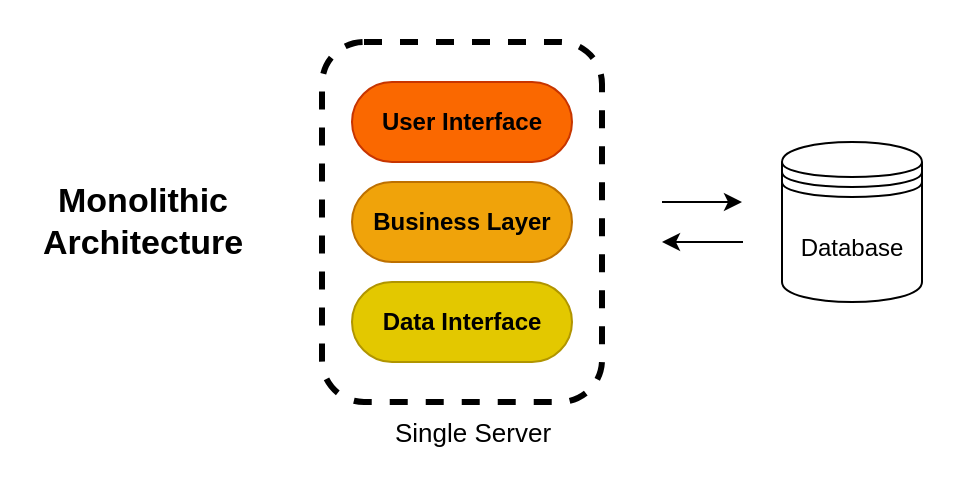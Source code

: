 <mxfile version="24.7.17" pages="8">
  <diagram id="pX8Tv-x01PeFVeu3sFxx" name="mono">
    <mxGraphModel dx="1098" dy="988" grid="1" gridSize="10" guides="1" tooltips="1" connect="1" arrows="1" fold="1" page="1" pageScale="1" pageWidth="850" pageHeight="1100" math="0" shadow="0">
      <root>
        <mxCell id="0" />
        <mxCell id="1" parent="0" />
        <mxCell id="b7-HnMju_qQHTWivN_Ck-1" value="Database" style="shape=datastore;whiteSpace=wrap;html=1;" vertex="1" parent="1">
          <mxGeometry x="520" y="290" width="70" height="80" as="geometry" />
        </mxCell>
        <mxCell id="b7-HnMju_qQHTWivN_Ck-2" value="User Interface" style="html=1;dashed=0;whiteSpace=wrap;shape=mxgraph.dfd.start;fillColor=#fa6800;fontColor=#000000;strokeColor=#C73500;fontStyle=1" vertex="1" parent="1">
          <mxGeometry x="305" y="260" width="110" height="40" as="geometry" />
        </mxCell>
        <mxCell id="b7-HnMju_qQHTWivN_Ck-3" value="Business Layer" style="html=1;dashed=0;whiteSpace=wrap;shape=mxgraph.dfd.start;fontStyle=1;fillColor=#f0a30a;fontColor=#000000;strokeColor=#BD7000;" vertex="1" parent="1">
          <mxGeometry x="305" y="310" width="110" height="40" as="geometry" />
        </mxCell>
        <mxCell id="b7-HnMju_qQHTWivN_Ck-4" value="Data Interface" style="html=1;dashed=0;whiteSpace=wrap;shape=mxgraph.dfd.start;fontStyle=1;fillColor=#e3c800;fontColor=#000000;strokeColor=#B09500;" vertex="1" parent="1">
          <mxGeometry x="305" y="360" width="110" height="40" as="geometry" />
        </mxCell>
        <mxCell id="b7-HnMju_qQHTWivN_Ck-5" value="" style="rounded=1;whiteSpace=wrap;html=1;strokeWidth=3;perimeterSpacing=0;dashed=1;fillColor=none;" vertex="1" parent="1">
          <mxGeometry x="290" y="240" width="140" height="180" as="geometry" />
        </mxCell>
        <mxCell id="b7-HnMju_qQHTWivN_Ck-6" value="" style="endArrow=classic;html=1;rounded=0;" edge="1" parent="1">
          <mxGeometry width="50" height="50" relative="1" as="geometry">
            <mxPoint x="460" y="320" as="sourcePoint" />
            <mxPoint x="500" y="320" as="targetPoint" />
          </mxGeometry>
        </mxCell>
        <mxCell id="b7-HnMju_qQHTWivN_Ck-7" value="" style="endArrow=classic;html=1;rounded=0;" edge="1" parent="1">
          <mxGeometry width="50" height="50" relative="1" as="geometry">
            <mxPoint x="500.5" y="340" as="sourcePoint" />
            <mxPoint x="460" y="340" as="targetPoint" />
          </mxGeometry>
        </mxCell>
        <mxCell id="b7-HnMju_qQHTWivN_Ck-8" value="&lt;font style=&quot;font-size: 17px;&quot;&gt;&lt;b&gt;Monolithic&lt;/b&gt;&lt;/font&gt;&lt;div&gt;&lt;font style=&quot;font-size: 17px;&quot;&gt;&lt;b&gt;Architecture&lt;/b&gt;&lt;/font&gt;&lt;/div&gt;" style="text;html=1;align=center;verticalAlign=middle;resizable=0;points=[];autosize=1;strokeColor=none;fillColor=none;" vertex="1" parent="1">
          <mxGeometry x="140" y="305" width="120" height="50" as="geometry" />
        </mxCell>
        <mxCell id="b7-HnMju_qQHTWivN_Ck-9" value="&lt;font style=&quot;font-size: 13px;&quot;&gt;Single Server&lt;/font&gt;" style="text;html=1;align=center;verticalAlign=middle;resizable=0;points=[];autosize=1;strokeColor=none;fillColor=none;rotation=0;" vertex="1" parent="1">
          <mxGeometry x="315" y="420" width="100" height="30" as="geometry" />
        </mxCell>
        <mxCell id="b7-HnMju_qQHTWivN_Ck-10" value="" style="rounded=0;whiteSpace=wrap;html=1;opacity=0;rotation=-90;" vertex="1" parent="1">
          <mxGeometry x="250" y="100" width="240" height="480" as="geometry" />
        </mxCell>
      </root>
    </mxGraphModel>
  </diagram>
  <diagram name="micro" id="I1JmYus51bPRpTJSfx-f">
    <mxGraphModel dx="1098" dy="988" grid="1" gridSize="10" guides="1" tooltips="1" connect="1" arrows="1" fold="1" page="1" pageScale="1" pageWidth="850" pageHeight="1100" math="0" shadow="0">
      <root>
        <mxCell id="0" />
        <mxCell id="1" parent="0" />
        <mxCell id="V1wCiQhz8U4Y6uBU5TtN-47" style="edgeStyle=orthogonalEdgeStyle;rounded=0;orthogonalLoop=1;jettySize=auto;html=1;exitX=0.5;exitY=0.5;exitDx=0;exitDy=20;exitPerimeter=0;" parent="1" source="sDq0VXqV6MLcIJx__lWi-2" target="V1wCiQhz8U4Y6uBU5TtN-37" edge="1">
          <mxGeometry relative="1" as="geometry" />
        </mxCell>
        <mxCell id="sDq0VXqV6MLcIJx__lWi-2" value="UI Microservice" style="html=1;dashed=0;whiteSpace=wrap;shape=mxgraph.dfd.start;fillColor=#fa6800;fontColor=#000000;strokeColor=#C73500;fontStyle=1" parent="1" vertex="1">
          <mxGeometry x="300" y="270" width="120" height="40" as="geometry" />
        </mxCell>
        <mxCell id="sDq0VXqV6MLcIJx__lWi-3" value="Business Logic&amp;nbsp;&lt;span style=&quot;background-color: initial;&quot;&gt;component microservice&lt;/span&gt;" style="html=1;dashed=0;whiteSpace=wrap;shape=mxgraph.dfd.start;fontStyle=1;fillColor=#f0a30a;fontColor=#000000;strokeColor=#BD7000;" parent="1" vertex="1">
          <mxGeometry x="40" y="370" width="120" height="50" as="geometry" />
        </mxCell>
        <mxCell id="sDq0VXqV6MLcIJx__lWi-9" value="&lt;font style=&quot;font-size: 17px;&quot;&gt;&lt;b&gt;Microservices&lt;/b&gt;&lt;/font&gt;&lt;div&gt;&lt;font style=&quot;font-size: 17px;&quot;&gt;&lt;b&gt;Architecture&lt;/b&gt;&lt;/font&gt;&lt;/div&gt;" style="text;html=1;align=center;verticalAlign=middle;resizable=0;points=[];autosize=1;strokeColor=none;fillColor=none;" parent="1" vertex="1">
          <mxGeometry x="290" y="210" width="140" height="50" as="geometry" />
        </mxCell>
        <mxCell id="V1wCiQhz8U4Y6uBU5TtN-22" value="Database" style="shape=datastore;whiteSpace=wrap;html=1;" parent="1" vertex="1">
          <mxGeometry x="72.5" y="490" width="55" height="50" as="geometry" />
        </mxCell>
        <mxCell id="V1wCiQhz8U4Y6uBU5TtN-23" value="" style="endArrow=classic;html=1;rounded=0;" parent="1" edge="1">
          <mxGeometry width="50" height="50" relative="1" as="geometry">
            <mxPoint x="87.5" y="480" as="sourcePoint" />
            <mxPoint x="87.5" y="440" as="targetPoint" />
          </mxGeometry>
        </mxCell>
        <mxCell id="V1wCiQhz8U4Y6uBU5TtN-24" value="" style="endArrow=classic;html=1;rounded=0;" parent="1" edge="1">
          <mxGeometry width="50" height="50" relative="1" as="geometry">
            <mxPoint x="107" y="440" as="sourcePoint" />
            <mxPoint x="107" y="480" as="targetPoint" />
            <Array as="points">
              <mxPoint x="107.5" y="460" />
            </Array>
          </mxGeometry>
        </mxCell>
        <mxCell id="V1wCiQhz8U4Y6uBU5TtN-25" value="Business Logic&amp;nbsp;&lt;span style=&quot;background-color: initial;&quot;&gt;component microservice&lt;/span&gt;" style="html=1;dashed=0;whiteSpace=wrap;shape=mxgraph.dfd.start;fontStyle=1;fillColor=#f0a30a;fontColor=#000000;strokeColor=#BD7000;" parent="1" vertex="1">
          <mxGeometry x="170" y="370" width="120" height="50" as="geometry" />
        </mxCell>
        <mxCell id="V1wCiQhz8U4Y6uBU5TtN-26" value="Database" style="shape=datastore;whiteSpace=wrap;html=1;" parent="1" vertex="1">
          <mxGeometry x="202.5" y="490" width="55" height="50" as="geometry" />
        </mxCell>
        <mxCell id="V1wCiQhz8U4Y6uBU5TtN-27" value="" style="endArrow=classic;html=1;rounded=0;" parent="1" edge="1">
          <mxGeometry width="50" height="50" relative="1" as="geometry">
            <mxPoint x="217.5" y="480" as="sourcePoint" />
            <mxPoint x="217.5" y="440" as="targetPoint" />
          </mxGeometry>
        </mxCell>
        <mxCell id="V1wCiQhz8U4Y6uBU5TtN-28" value="" style="endArrow=classic;html=1;rounded=0;" parent="1" edge="1">
          <mxGeometry width="50" height="50" relative="1" as="geometry">
            <mxPoint x="237" y="440" as="sourcePoint" />
            <mxPoint x="237" y="480" as="targetPoint" />
            <Array as="points">
              <mxPoint x="237.5" y="460" />
            </Array>
          </mxGeometry>
        </mxCell>
        <mxCell id="V1wCiQhz8U4Y6uBU5TtN-29" value="Business Logic&amp;nbsp;&lt;span style=&quot;background-color: initial;&quot;&gt;component microservice&lt;/span&gt;" style="html=1;dashed=0;whiteSpace=wrap;shape=mxgraph.dfd.start;fontStyle=1;fillColor=#f0a30a;fontColor=#000000;strokeColor=#BD7000;" parent="1" vertex="1">
          <mxGeometry x="300" y="370" width="120" height="50" as="geometry" />
        </mxCell>
        <mxCell id="V1wCiQhz8U4Y6uBU5TtN-30" value="Database" style="shape=datastore;whiteSpace=wrap;html=1;" parent="1" vertex="1">
          <mxGeometry x="332.5" y="490" width="55" height="50" as="geometry" />
        </mxCell>
        <mxCell id="V1wCiQhz8U4Y6uBU5TtN-31" value="" style="endArrow=classic;html=1;rounded=0;" parent="1" edge="1">
          <mxGeometry width="50" height="50" relative="1" as="geometry">
            <mxPoint x="347.5" y="480" as="sourcePoint" />
            <mxPoint x="347.5" y="440" as="targetPoint" />
          </mxGeometry>
        </mxCell>
        <mxCell id="V1wCiQhz8U4Y6uBU5TtN-32" value="" style="endArrow=classic;html=1;rounded=0;" parent="1" edge="1">
          <mxGeometry width="50" height="50" relative="1" as="geometry">
            <mxPoint x="367" y="440" as="sourcePoint" />
            <mxPoint x="367" y="480" as="targetPoint" />
            <Array as="points">
              <mxPoint x="367.5" y="460" />
            </Array>
          </mxGeometry>
        </mxCell>
        <mxCell id="V1wCiQhz8U4Y6uBU5TtN-33" value="Business Logic&amp;nbsp;&lt;span style=&quot;background-color: initial;&quot;&gt;component microservice&lt;/span&gt;" style="html=1;dashed=0;whiteSpace=wrap;shape=mxgraph.dfd.start;fontStyle=1;fillColor=#f0a30a;fontColor=#000000;strokeColor=#BD7000;" parent="1" vertex="1">
          <mxGeometry x="430" y="370" width="120" height="50" as="geometry" />
        </mxCell>
        <mxCell id="V1wCiQhz8U4Y6uBU5TtN-34" value="Database" style="shape=datastore;whiteSpace=wrap;html=1;" parent="1" vertex="1">
          <mxGeometry x="462.5" y="490" width="55" height="50" as="geometry" />
        </mxCell>
        <mxCell id="V1wCiQhz8U4Y6uBU5TtN-35" value="" style="endArrow=classic;html=1;rounded=0;" parent="1" edge="1">
          <mxGeometry width="50" height="50" relative="1" as="geometry">
            <mxPoint x="477.5" y="480" as="sourcePoint" />
            <mxPoint x="477.5" y="440" as="targetPoint" />
          </mxGeometry>
        </mxCell>
        <mxCell id="V1wCiQhz8U4Y6uBU5TtN-36" value="" style="endArrow=classic;html=1;rounded=0;" parent="1" edge="1">
          <mxGeometry width="50" height="50" relative="1" as="geometry">
            <mxPoint x="497" y="440" as="sourcePoint" />
            <mxPoint x="497" y="480" as="targetPoint" />
            <Array as="points">
              <mxPoint x="497.5" y="460" />
            </Array>
          </mxGeometry>
        </mxCell>
        <mxCell id="V1wCiQhz8U4Y6uBU5TtN-37" value="Business Logic&amp;nbsp;&lt;span style=&quot;background-color: initial;&quot;&gt;component microservice&lt;/span&gt;" style="html=1;dashed=0;whiteSpace=wrap;shape=mxgraph.dfd.start;fontStyle=1;fillColor=#f0a30a;fontColor=#000000;strokeColor=#BD7000;" parent="1" vertex="1">
          <mxGeometry x="560" y="370" width="120" height="50" as="geometry" />
        </mxCell>
        <mxCell id="V1wCiQhz8U4Y6uBU5TtN-38" value="Database" style="shape=datastore;whiteSpace=wrap;html=1;" parent="1" vertex="1">
          <mxGeometry x="592.5" y="490" width="55" height="50" as="geometry" />
        </mxCell>
        <mxCell id="V1wCiQhz8U4Y6uBU5TtN-39" value="" style="endArrow=classic;html=1;rounded=0;" parent="1" edge="1">
          <mxGeometry width="50" height="50" relative="1" as="geometry">
            <mxPoint x="607.5" y="480" as="sourcePoint" />
            <mxPoint x="607.5" y="440" as="targetPoint" />
          </mxGeometry>
        </mxCell>
        <mxCell id="V1wCiQhz8U4Y6uBU5TtN-40" value="" style="endArrow=classic;html=1;rounded=0;" parent="1" edge="1">
          <mxGeometry width="50" height="50" relative="1" as="geometry">
            <mxPoint x="627" y="440" as="sourcePoint" />
            <mxPoint x="627" y="480" as="targetPoint" />
            <Array as="points">
              <mxPoint x="627.5" y="460" />
            </Array>
          </mxGeometry>
        </mxCell>
        <mxCell id="V1wCiQhz8U4Y6uBU5TtN-43" style="edgeStyle=orthogonalEdgeStyle;rounded=0;orthogonalLoop=1;jettySize=auto;html=1;exitX=0.5;exitY=0.5;exitDx=0;exitDy=20;exitPerimeter=0;entryX=0.5;entryY=0.5;entryDx=0;entryDy=-25;entryPerimeter=0;" parent="1" source="sDq0VXqV6MLcIJx__lWi-2" target="V1wCiQhz8U4Y6uBU5TtN-25" edge="1">
          <mxGeometry relative="1" as="geometry" />
        </mxCell>
        <mxCell id="V1wCiQhz8U4Y6uBU5TtN-45" style="edgeStyle=orthogonalEdgeStyle;rounded=0;orthogonalLoop=1;jettySize=auto;html=1;exitX=0.5;exitY=0.5;exitDx=0;exitDy=20;exitPerimeter=0;entryX=0.5;entryY=0.5;entryDx=0;entryDy=-25;entryPerimeter=0;" parent="1" source="sDq0VXqV6MLcIJx__lWi-2" target="V1wCiQhz8U4Y6uBU5TtN-29" edge="1">
          <mxGeometry relative="1" as="geometry" />
        </mxCell>
        <mxCell id="V1wCiQhz8U4Y6uBU5TtN-46" style="edgeStyle=orthogonalEdgeStyle;rounded=0;orthogonalLoop=1;jettySize=auto;html=1;exitX=0.5;exitY=0.5;exitDx=0;exitDy=20;exitPerimeter=0;entryX=0.5;entryY=0.5;entryDx=0;entryDy=-25;entryPerimeter=0;" parent="1" source="sDq0VXqV6MLcIJx__lWi-2" target="V1wCiQhz8U4Y6uBU5TtN-33" edge="1">
          <mxGeometry relative="1" as="geometry" />
        </mxCell>
        <mxCell id="V1wCiQhz8U4Y6uBU5TtN-48" style="edgeStyle=orthogonalEdgeStyle;rounded=0;orthogonalLoop=1;jettySize=auto;html=1;exitX=0.5;exitY=0.5;exitDx=0;exitDy=20;exitPerimeter=0;entryX=0.5;entryY=0.5;entryDx=0;entryDy=-25;entryPerimeter=0;" parent="1" source="sDq0VXqV6MLcIJx__lWi-2" target="sDq0VXqV6MLcIJx__lWi-3" edge="1">
          <mxGeometry relative="1" as="geometry" />
        </mxCell>
        <mxCell id="V1wCiQhz8U4Y6uBU5TtN-50" value="" style="rounded=0;whiteSpace=wrap;html=1;opacity=0;" parent="1" vertex="1">
          <mxGeometry x="20" y="180" width="680" height="410" as="geometry" />
        </mxCell>
      </root>
    </mxGraphModel>
  </diagram>
  <diagram id="1nw-z3FQVe3abR4Gh1ke" name="cont-app">
    <mxGraphModel dx="1098" dy="988" grid="1" gridSize="10" guides="1" tooltips="1" connect="1" arrows="1" fold="1" page="1" pageScale="1" pageWidth="850" pageHeight="1100" math="0" shadow="0">
      <root>
        <mxCell id="0" />
        <mxCell id="1" parent="0" />
        <mxCell id="os23BWR_1YlYpWI25ezL-1" value="&lt;span style=&quot;font-size: 17px;&quot;&gt;&lt;b&gt;Containerized&amp;nbsp;&lt;/b&gt;&lt;/span&gt;&lt;b style=&quot;background-color: initial; font-size: 17px;&quot;&gt;Applications&lt;/b&gt;" style="text;html=1;align=center;verticalAlign=middle;resizable=0;points=[];autosize=1;strokeColor=none;fillColor=none;labelBorderColor=none;textShadow=0;" vertex="1" parent="1">
          <mxGeometry x="240" y="180" width="240" height="30" as="geometry" />
        </mxCell>
        <mxCell id="os23BWR_1YlYpWI25ezL-2" value="Infrastructure / Hardware" style="html=1;dashed=0;whiteSpace=wrap;shape=mxgraph.dfd.start;fillColor=#60a917;fontColor=#ffffff;strokeColor=#2D7600;fontStyle=1" vertex="1" parent="1">
          <mxGeometry x="205" y="510" width="310" height="50" as="geometry" />
        </mxCell>
        <mxCell id="os23BWR_1YlYpWI25ezL-3" value="Host Operating System" style="html=1;dashed=0;whiteSpace=wrap;shape=mxgraph.dfd.start;fillColor=#0050ef;fontColor=#ffffff;strokeColor=#001DBC;fontStyle=1" vertex="1" parent="1">
          <mxGeometry x="205" y="450" width="310" height="50" as="geometry" />
        </mxCell>
        <mxCell id="os23BWR_1YlYpWI25ezL-4" value="Container Engine" style="html=1;dashed=0;whiteSpace=wrap;shape=mxgraph.dfd.start;fillColor=#1ba1e2;fontColor=#ffffff;strokeColor=#006EAF;fontStyle=1" vertex="1" parent="1">
          <mxGeometry x="205" y="390" width="310" height="50" as="geometry" />
        </mxCell>
        <mxCell id="os23BWR_1YlYpWI25ezL-5" value="Application" style="html=1;dashed=0;whiteSpace=wrap;shape=mxgraph.dfd.start;fillColor=#1ba1e2;fontColor=#ffffff;strokeColor=#006EAF;fontStyle=1;rotation=-90;" vertex="1" parent="1">
          <mxGeometry x="165" y="280" width="150" height="50" as="geometry" />
        </mxCell>
        <mxCell id="os23BWR_1YlYpWI25ezL-6" value="Application" style="html=1;dashed=0;whiteSpace=wrap;shape=mxgraph.dfd.start;fillColor=#1ba1e2;fontColor=#ffffff;strokeColor=#006EAF;fontStyle=1;rotation=-90;" vertex="1" parent="1">
          <mxGeometry x="225" y="280" width="150" height="50" as="geometry" />
        </mxCell>
        <mxCell id="os23BWR_1YlYpWI25ezL-7" value="Application" style="html=1;dashed=0;whiteSpace=wrap;shape=mxgraph.dfd.start;fillColor=#1ba1e2;fontColor=#ffffff;strokeColor=#006EAF;fontStyle=1;rotation=-90;" vertex="1" parent="1">
          <mxGeometry x="345" y="280" width="150" height="50" as="geometry" />
        </mxCell>
        <mxCell id="os23BWR_1YlYpWI25ezL-8" value="Application" style="html=1;dashed=0;whiteSpace=wrap;shape=mxgraph.dfd.start;fillColor=#1ba1e2;fontColor=#ffffff;strokeColor=#006EAF;fontStyle=1;rotation=-90;" vertex="1" parent="1">
          <mxGeometry x="405" y="280" width="150" height="50" as="geometry" />
        </mxCell>
        <mxCell id="os23BWR_1YlYpWI25ezL-9" value="Application" style="html=1;dashed=0;whiteSpace=wrap;shape=mxgraph.dfd.start;fillColor=#1ba1e2;fontColor=#ffffff;strokeColor=#006EAF;fontStyle=1;rotation=-90;" vertex="1" parent="1">
          <mxGeometry x="285" y="280" width="150" height="50" as="geometry" />
        </mxCell>
        <mxCell id="os23BWR_1YlYpWI25ezL-10" value="" style="shape=crossbar;whiteSpace=wrap;html=1;rounded=1;direction=south;" vertex="1" parent="1">
          <mxGeometry x="515" y="230" width="20" height="150" as="geometry" />
        </mxCell>
        <mxCell id="os23BWR_1YlYpWI25ezL-11" value="Containers" style="text;html=1;align=center;verticalAlign=middle;whiteSpace=wrap;rounded=0;rotation=90;fontSize=14;" vertex="1" parent="1">
          <mxGeometry x="515" y="290" width="60" height="30" as="geometry" />
        </mxCell>
        <mxCell id="os23BWR_1YlYpWI25ezL-12" value="Kernel" style="html=1;dashed=0;whiteSpace=wrap;shape=mxgraph.dfd.start;fillColor=#6a00ff;fontColor=#ffffff;strokeColor=#3700CC;fontStyle=1" vertex="1" parent="1">
          <mxGeometry x="215" y="455" width="70" height="40" as="geometry" />
        </mxCell>
        <mxCell id="os23BWR_1YlYpWI25ezL-13" value="" style="rounded=0;whiteSpace=wrap;html=1;opacity=0;" vertex="1" parent="1">
          <mxGeometry x="160" y="160" width="420" height="430" as="geometry" />
        </mxCell>
      </root>
    </mxGraphModel>
  </diagram>
  <diagram id="HHVgL1TEUyjASTPBqiM3" name="docker workflow">
    <mxGraphModel dx="1098" dy="988" grid="1" gridSize="10" guides="1" tooltips="1" connect="1" arrows="1" fold="1" page="1" pageScale="1" pageWidth="850" pageHeight="1100" math="0" shadow="0">
      <root>
        <mxCell id="0" />
        <mxCell id="1" parent="0" />
        <mxCell id="jeAARLG8NdHE8tyDg0NV-1" value="&lt;span style=&quot;font-size: 17px;&quot;&gt;&lt;b&gt;Docker Workflow&lt;/b&gt;&lt;/span&gt;" style="text;html=1;align=center;verticalAlign=middle;resizable=0;points=[];autosize=1;strokeColor=none;fillColor=none;labelBorderColor=none;textShadow=0;" vertex="1" parent="1">
          <mxGeometry x="320" y="290" width="160" height="30" as="geometry" />
        </mxCell>
        <mxCell id="jeAARLG8NdHE8tyDg0NV-2" value="Dockerfile" style="swimlane;fontStyle=1;childLayout=stackLayout;horizontal=1;startSize=26;horizontalStack=0;resizeParent=1;resizeParentMax=0;resizeLast=0;collapsible=1;marginBottom=0;align=center;fontSize=14;" vertex="1" parent="1">
          <mxGeometry x="80" y="360" width="130" height="98" as="geometry">
            <mxRectangle x="120" y="750" width="60" height="30" as="alternateBounds" />
          </mxGeometry>
        </mxCell>
        <mxCell id="jeAARLG8NdHE8tyDg0NV-3" value="FROM ..." style="text;strokeColor=none;fillColor=none;spacingLeft=4;spacingRight=4;overflow=hidden;rotatable=0;points=[[0,0.5],[1,0.5]];portConstraint=eastwest;fontSize=12;whiteSpace=wrap;html=1;" vertex="1" parent="jeAARLG8NdHE8tyDg0NV-2">
          <mxGeometry y="26" width="130" height="24" as="geometry" />
        </mxCell>
        <mxCell id="jeAARLG8NdHE8tyDg0NV-4" value="RUN ..." style="text;strokeColor=none;fillColor=none;spacingLeft=4;spacingRight=4;overflow=hidden;rotatable=0;points=[[0,0.5],[1,0.5]];portConstraint=eastwest;fontSize=12;whiteSpace=wrap;html=1;" vertex="1" parent="jeAARLG8NdHE8tyDg0NV-2">
          <mxGeometry y="50" width="130" height="24" as="geometry" />
        </mxCell>
        <mxCell id="jeAARLG8NdHE8tyDg0NV-5" value="ENTRYPOINT ..." style="text;strokeColor=none;fillColor=none;spacingLeft=4;spacingRight=4;overflow=hidden;rotatable=0;points=[[0,0.5],[1,0.5]];portConstraint=eastwest;fontSize=12;whiteSpace=wrap;html=1;" vertex="1" parent="jeAARLG8NdHE8tyDg0NV-2">
          <mxGeometry y="74" width="130" height="24" as="geometry" />
        </mxCell>
        <mxCell id="jeAARLG8NdHE8tyDg0NV-6" style="edgeStyle=orthogonalEdgeStyle;rounded=0;orthogonalLoop=1;jettySize=auto;html=1;exitX=1;exitY=0.5;exitDx=0;exitDy=0;" edge="1" parent="1" source="jeAARLG8NdHE8tyDg0NV-10">
          <mxGeometry relative="1" as="geometry">
            <mxPoint x="570" y="412" as="targetPoint" />
          </mxGeometry>
        </mxCell>
        <mxCell id="jeAARLG8NdHE8tyDg0NV-7" style="edgeStyle=orthogonalEdgeStyle;rounded=0;orthogonalLoop=1;jettySize=auto;html=1;exitX=0.5;exitY=1;exitDx=0;exitDy=0;entryX=0.5;entryY=0;entryDx=0;entryDy=0;" edge="1" parent="1" source="jeAARLG8NdHE8tyDg0NV-10" target="jeAARLG8NdHE8tyDg0NV-18">
          <mxGeometry relative="1" as="geometry">
            <Array as="points">
              <mxPoint x="400" y="550" />
              <mxPoint x="185" y="550" />
            </Array>
          </mxGeometry>
        </mxCell>
        <mxCell id="jeAARLG8NdHE8tyDg0NV-8" style="edgeStyle=orthogonalEdgeStyle;rounded=0;orthogonalLoop=1;jettySize=auto;html=1;exitX=0.5;exitY=1;exitDx=0;exitDy=0;entryX=0.5;entryY=0;entryDx=0;entryDy=0;" edge="1" parent="1" source="jeAARLG8NdHE8tyDg0NV-10" target="jeAARLG8NdHE8tyDg0NV-20">
          <mxGeometry relative="1" as="geometry" />
        </mxCell>
        <mxCell id="jeAARLG8NdHE8tyDg0NV-9" style="edgeStyle=orthogonalEdgeStyle;rounded=0;orthogonalLoop=1;jettySize=auto;html=1;exitX=0.5;exitY=1;exitDx=0;exitDy=0;" edge="1" parent="1" source="jeAARLG8NdHE8tyDg0NV-10" target="jeAARLG8NdHE8tyDg0NV-19">
          <mxGeometry relative="1" as="geometry">
            <Array as="points">
              <mxPoint x="400" y="550" />
              <mxPoint x="615" y="550" />
            </Array>
          </mxGeometry>
        </mxCell>
        <mxCell id="jeAARLG8NdHE8tyDg0NV-10" value="&lt;span style=&quot;font-weight: 700;&quot;&gt;Docker Image&lt;/span&gt;" style="rounded=1;whiteSpace=wrap;html=1;fillColor=#0050ef;fontColor=#ffffff;strokeColor=#001DBC;" vertex="1" parent="1">
          <mxGeometry x="340" y="378" width="120" height="68" as="geometry" />
        </mxCell>
        <mxCell id="jeAARLG8NdHE8tyDg0NV-11" value="Build" style="text;html=1;align=center;verticalAlign=middle;resizable=0;points=[];autosize=1;strokeColor=none;fillColor=none;fontSize=13;" vertex="1" parent="1">
          <mxGeometry x="250" y="380" width="50" height="30" as="geometry" />
        </mxCell>
        <mxCell id="jeAARLG8NdHE8tyDg0NV-12" value="" style="endArrow=classic;html=1;rounded=0;entryX=0;entryY=0.5;entryDx=0;entryDy=0;" edge="1" parent="1" target="jeAARLG8NdHE8tyDg0NV-10">
          <mxGeometry width="50" height="50" relative="1" as="geometry">
            <mxPoint x="210" y="412" as="sourcePoint" />
            <mxPoint x="450" y="480" as="targetPoint" />
          </mxGeometry>
        </mxCell>
        <mxCell id="jeAARLG8NdHE8tyDg0NV-13" value="Push" style="text;html=1;align=center;verticalAlign=middle;resizable=0;points=[];autosize=1;strokeColor=none;fillColor=none;fontSize=13;" vertex="1" parent="1">
          <mxGeometry x="490" y="380" width="50" height="30" as="geometry" />
        </mxCell>
        <mxCell id="jeAARLG8NdHE8tyDg0NV-14" value="&lt;span style=&quot;font-weight: 700;&quot;&gt;Docker Hub / Image Registry&lt;/span&gt;" style="rounded=1;whiteSpace=wrap;html=1;fillColor=#60a917;fontColor=#ffffff;strokeColor=#2D7600;" vertex="1" parent="1">
          <mxGeometry x="570" y="378" width="120" height="68" as="geometry" />
        </mxCell>
        <mxCell id="jeAARLG8NdHE8tyDg0NV-15" value="&lt;span style=&quot;font-weight: 700;&quot;&gt;Docker Image&lt;/span&gt;" style="rounded=1;whiteSpace=wrap;html=1;fillColor=#0050ef;fontColor=#ffffff;strokeColor=#001DBC;" vertex="1" parent="1">
          <mxGeometry x="125" y="600" width="120" height="68" as="geometry" />
        </mxCell>
        <mxCell id="jeAARLG8NdHE8tyDg0NV-16" value="&lt;span style=&quot;font-weight: 700;&quot;&gt;Docker Image&lt;/span&gt;" style="rounded=1;whiteSpace=wrap;html=1;fillColor=#0050ef;fontColor=#ffffff;strokeColor=#001DBC;" vertex="1" parent="1">
          <mxGeometry x="340" y="600" width="120" height="68" as="geometry" />
        </mxCell>
        <mxCell id="jeAARLG8NdHE8tyDg0NV-17" value="&lt;span style=&quot;font-weight: 700;&quot;&gt;Docker Image&lt;/span&gt;" style="rounded=1;whiteSpace=wrap;html=1;fillColor=#0050ef;fontColor=#ffffff;strokeColor=#001DBC;" vertex="1" parent="1">
          <mxGeometry x="555" y="600" width="120" height="68" as="geometry" />
        </mxCell>
        <mxCell id="jeAARLG8NdHE8tyDg0NV-18" value="&lt;font style=&quot;font-size: 13px;&quot;&gt;&lt;b&gt;Test Enviroment&lt;/b&gt;&lt;/font&gt;" style="rounded=0;whiteSpace=wrap;html=1;dashed=1;gradientColor=default;fillColor=none;verticalAlign=bottom;" vertex="1" parent="1">
          <mxGeometry x="110" y="590" width="150" height="120" as="geometry" />
        </mxCell>
        <mxCell id="jeAARLG8NdHE8tyDg0NV-19" value="&lt;font style=&quot;font-size: 13px;&quot;&gt;&lt;b&gt;Production Enviroment&lt;/b&gt;&lt;/font&gt;" style="rounded=0;whiteSpace=wrap;html=1;dashed=1;gradientColor=default;fillColor=none;verticalAlign=bottom;" vertex="1" parent="1">
          <mxGeometry x="540" y="590" width="150" height="120" as="geometry" />
        </mxCell>
        <mxCell id="jeAARLG8NdHE8tyDg0NV-20" value="&lt;font style=&quot;font-size: 13px;&quot;&gt;&lt;b&gt;Staging Enviroment&lt;/b&gt;&lt;/font&gt;" style="rounded=0;whiteSpace=wrap;html=1;dashed=1;gradientColor=default;fillColor=none;verticalAlign=bottom;" vertex="1" parent="1">
          <mxGeometry x="325" y="590" width="150" height="120" as="geometry" />
        </mxCell>
        <mxCell id="jeAARLG8NdHE8tyDg0NV-21" value="&lt;font style=&quot;font-size: 13px;&quot;&gt;Deploy&lt;/font&gt;" style="text;html=1;align=center;verticalAlign=middle;resizable=0;points=[];autosize=1;strokeColor=none;fillColor=none;" vertex="1" parent="1">
          <mxGeometry x="400" y="478" width="60" height="30" as="geometry" />
        </mxCell>
        <mxCell id="jeAARLG8NdHE8tyDg0NV-22" value="" style="rounded=0;whiteSpace=wrap;html=1;opacity=0;" vertex="1" parent="1">
          <mxGeometry x="70" y="280" width="660" height="460" as="geometry" />
        </mxCell>
      </root>
    </mxGraphModel>
  </diagram>
  <diagram id="rUD9CtFKHbE3mYyPibEQ" name="iot">
    <mxGraphModel dx="1098" dy="988" grid="1" gridSize="10" guides="1" tooltips="1" connect="1" arrows="1" fold="1" page="1" pageScale="1" pageWidth="850" pageHeight="1100" math="0" shadow="0">
      <root>
        <mxCell id="0" />
        <mxCell id="1" parent="0" />
        <mxCell id="1mEo7ktqgb61iruMt9ab-1" value="&lt;span style=&quot;font-size: 17px;&quot;&gt;&lt;b&gt;IoT ecosystem&lt;/b&gt;&lt;/span&gt;" style="text;html=1;align=center;verticalAlign=middle;resizable=0;points=[];autosize=1;strokeColor=none;fillColor=none;" vertex="1" parent="1">
          <mxGeometry x="415" y="240" width="140" height="30" as="geometry" />
        </mxCell>
        <mxCell id="1mEo7ktqgb61iruMt9ab-2" value="IoT Device" style="ellipse;whiteSpace=wrap;html=1;aspect=fixed;fillColor=#1ba1e2;fontColor=#ffffff;strokeColor=#006EAF;" vertex="1" parent="1">
          <mxGeometry x="200" y="280" width="80" height="80" as="geometry" />
        </mxCell>
        <mxCell id="1mEo7ktqgb61iruMt9ab-3" value="IoT Device" style="ellipse;whiteSpace=wrap;html=1;aspect=fixed;fillColor=#1ba1e2;fontColor=#ffffff;strokeColor=#006EAF;" vertex="1" parent="1">
          <mxGeometry x="140" y="350" width="80" height="80" as="geometry" />
        </mxCell>
        <mxCell id="1mEo7ktqgb61iruMt9ab-4" value="Sensor" style="ellipse;whiteSpace=wrap;html=1;aspect=fixed;fillColor=#60a917;fontColor=#ffffff;strokeColor=#2D7600;" vertex="1" parent="1">
          <mxGeometry x="120" y="440" width="80" height="80" as="geometry" />
        </mxCell>
        <mxCell id="1mEo7ktqgb61iruMt9ab-5" value="Sensor" style="ellipse;whiteSpace=wrap;html=1;aspect=fixed;fillColor=#60a917;fontColor=#ffffff;strokeColor=#2D7600;" vertex="1" parent="1">
          <mxGeometry x="140" y="530" width="80" height="80" as="geometry" />
        </mxCell>
        <mxCell id="1mEo7ktqgb61iruMt9ab-6" value="Sensor" style="ellipse;whiteSpace=wrap;html=1;aspect=fixed;fillColor=#60a917;fontColor=#ffffff;strokeColor=#2D7600;" vertex="1" parent="1">
          <mxGeometry x="200" y="600" width="80" height="80" as="geometry" />
        </mxCell>
        <mxCell id="1mEo7ktqgb61iruMt9ab-7" value="" style="sketch=0;outlineConnect=0;fontColor=#232F3E;gradientColor=none;fillColor=#E7157B;strokeColor=none;dashed=0;verticalLabelPosition=bottom;verticalAlign=top;align=center;html=1;fontSize=12;fontStyle=0;aspect=fixed;pointerEvents=1;shape=mxgraph.aws4.endpoint;" vertex="1" parent="1">
          <mxGeometry x="316" y="440" width="78" height="78" as="geometry" />
        </mxCell>
        <mxCell id="1mEo7ktqgb61iruMt9ab-8" value="IoT Gateway" style="text;html=1;align=center;verticalAlign=middle;resizable=0;points=[];autosize=1;strokeColor=none;fillColor=none;" vertex="1" parent="1">
          <mxGeometry x="310" y="518" width="90" height="30" as="geometry" />
        </mxCell>
        <mxCell id="1mEo7ktqgb61iruMt9ab-9" value="" style="endArrow=none;dashed=1;html=1;dashPattern=1 3;strokeWidth=2;rounded=0;exitX=1;exitY=1;exitDx=0;exitDy=0;entryX=0;entryY=0;entryDx=0;entryDy=0;" edge="1" parent="1" source="1mEo7ktqgb61iruMt9ab-3" target="1mEo7ktqgb61iruMt9ab-13">
          <mxGeometry width="50" height="50" relative="1" as="geometry">
            <mxPoint x="360" y="500" as="sourcePoint" />
            <mxPoint x="270" y="450" as="targetPoint" />
          </mxGeometry>
        </mxCell>
        <mxCell id="1mEo7ktqgb61iruMt9ab-10" value="" style="endArrow=none;dashed=1;html=1;dashPattern=1 3;strokeWidth=2;rounded=0;exitX=1;exitY=1;exitDx=0;exitDy=0;entryX=0.5;entryY=0;entryDx=0;entryDy=0;" edge="1" parent="1" source="1mEo7ktqgb61iruMt9ab-2" target="1mEo7ktqgb61iruMt9ab-13">
          <mxGeometry width="50" height="50" relative="1" as="geometry">
            <mxPoint x="360" y="500" as="sourcePoint" />
            <mxPoint x="290" y="430" as="targetPoint" />
          </mxGeometry>
        </mxCell>
        <mxCell id="1mEo7ktqgb61iruMt9ab-11" value="" style="endArrow=none;dashed=1;html=1;dashPattern=1 3;strokeWidth=2;rounded=0;exitX=1;exitY=0.5;exitDx=0;exitDy=0;entryX=0;entryY=0.5;entryDx=0;entryDy=0;" edge="1" parent="1" source="1mEo7ktqgb61iruMt9ab-4" target="1mEo7ktqgb61iruMt9ab-13">
          <mxGeometry width="50" height="50" relative="1" as="geometry">
            <mxPoint x="218" y="428" as="sourcePoint" />
            <mxPoint x="260" y="490" as="targetPoint" />
          </mxGeometry>
        </mxCell>
        <mxCell id="1mEo7ktqgb61iruMt9ab-12" value="" style="ellipse;whiteSpace=wrap;html=1;aspect=fixed;" vertex="1" parent="1">
          <mxGeometry as="geometry" />
        </mxCell>
        <mxCell id="1mEo7ktqgb61iruMt9ab-13" value="" style="ellipse;whiteSpace=wrap;html=1;aspect=fixed;opacity=0;" vertex="1" parent="1">
          <mxGeometry x="300" y="475" width="10" height="10" as="geometry" />
        </mxCell>
        <mxCell id="1mEo7ktqgb61iruMt9ab-14" value="" style="endArrow=none;dashed=1;html=1;dashPattern=1 3;strokeWidth=2;rounded=0;exitX=0.95;exitY=0.238;exitDx=0;exitDy=0;exitPerimeter=0;entryX=0.5;entryY=1;entryDx=0;entryDy=0;" edge="1" parent="1" source="1mEo7ktqgb61iruMt9ab-5" target="1mEo7ktqgb61iruMt9ab-13">
          <mxGeometry width="50" height="50" relative="1" as="geometry">
            <mxPoint x="210" y="490" as="sourcePoint" />
            <mxPoint x="300" y="490" as="targetPoint" />
          </mxGeometry>
        </mxCell>
        <mxCell id="1mEo7ktqgb61iruMt9ab-15" value="" style="endArrow=none;dashed=1;html=1;dashPattern=1 3;strokeWidth=2;rounded=0;exitX=1;exitY=0;exitDx=0;exitDy=0;entryX=0.5;entryY=1;entryDx=0;entryDy=0;" edge="1" parent="1" source="1mEo7ktqgb61iruMt9ab-6" target="1mEo7ktqgb61iruMt9ab-13">
          <mxGeometry width="50" height="50" relative="1" as="geometry">
            <mxPoint x="226" y="559" as="sourcePoint" />
            <mxPoint x="315" y="495" as="targetPoint" />
          </mxGeometry>
        </mxCell>
        <mxCell id="1mEo7ktqgb61iruMt9ab-16" value="" style="endArrow=classic;startArrow=classic;html=1;rounded=0;" edge="1" parent="1" source="1mEo7ktqgb61iruMt9ab-7">
          <mxGeometry width="50" height="50" relative="1" as="geometry">
            <mxPoint x="360" y="500" as="sourcePoint" />
            <mxPoint x="470" y="480" as="targetPoint" />
          </mxGeometry>
        </mxCell>
        <mxCell id="1mEo7ktqgb61iruMt9ab-17" value="" style="html=1;verticalLabelPosition=bottom;align=center;labelBackgroundColor=#ffffff;verticalAlign=top;strokeWidth=2;strokeColor=#0080F0;shadow=0;dashed=0;shape=mxgraph.ios7.icons.cloud;" vertex="1" parent="1">
          <mxGeometry x="470" y="430" width="150" height="75" as="geometry" />
        </mxCell>
        <mxCell id="1mEo7ktqgb61iruMt9ab-18" value="IoT Platform" style="text;html=1;align=center;verticalAlign=middle;resizable=0;points=[];autosize=1;strokeColor=none;fillColor=none;" vertex="1" parent="1">
          <mxGeometry x="500" y="464" width="90" height="30" as="geometry" />
        </mxCell>
        <mxCell id="1mEo7ktqgb61iruMt9ab-19" value="Data Storage" style="rounded=1;whiteSpace=wrap;html=1;fillColor=#647687;fontColor=#ffffff;strokeColor=#314354;" vertex="1" parent="1">
          <mxGeometry x="710" y="330" width="120" height="60" as="geometry" />
        </mxCell>
        <mxCell id="1mEo7ktqgb61iruMt9ab-20" value="Data Analytics" style="rounded=1;whiteSpace=wrap;html=1;fillColor=#647687;fontColor=#ffffff;strokeColor=#314354;" vertex="1" parent="1">
          <mxGeometry x="730" y="404" width="120" height="60" as="geometry" />
        </mxCell>
        <mxCell id="1mEo7ktqgb61iruMt9ab-21" value="Device Control" style="rounded=1;whiteSpace=wrap;html=1;fillColor=#647687;fontColor=#ffffff;strokeColor=#314354;" vertex="1" parent="1">
          <mxGeometry x="730" y="494" width="120" height="60" as="geometry" />
        </mxCell>
        <mxCell id="1mEo7ktqgb61iruMt9ab-22" value="Augmented Reality" style="rounded=1;whiteSpace=wrap;html=1;fillColor=#647687;fontColor=#ffffff;strokeColor=#314354;" vertex="1" parent="1">
          <mxGeometry x="710" y="570" width="120" height="60" as="geometry" />
        </mxCell>
        <mxCell id="1mEo7ktqgb61iruMt9ab-23" value="" style="endArrow=classic;startArrow=classic;html=1;rounded=0;entryX=0;entryY=0.5;entryDx=0;entryDy=0;exitX=1;exitY=0.587;exitDx=0;exitDy=0;exitPerimeter=0;" edge="1" parent="1" source="1mEo7ktqgb61iruMt9ab-17" target="1mEo7ktqgb61iruMt9ab-19">
          <mxGeometry width="50" height="50" relative="1" as="geometry">
            <mxPoint x="360" y="500" as="sourcePoint" />
            <mxPoint x="410" y="450" as="targetPoint" />
          </mxGeometry>
        </mxCell>
        <mxCell id="1mEo7ktqgb61iruMt9ab-24" value="" style="endArrow=classic;startArrow=classic;html=1;rounded=0;entryX=0;entryY=0.5;entryDx=0;entryDy=0;exitX=1;exitY=0.68;exitDx=0;exitDy=0;exitPerimeter=0;" edge="1" parent="1" source="1mEo7ktqgb61iruMt9ab-17" target="1mEo7ktqgb61iruMt9ab-20">
          <mxGeometry width="50" height="50" relative="1" as="geometry">
            <mxPoint x="630" y="490" as="sourcePoint" />
            <mxPoint x="720" y="370" as="targetPoint" />
          </mxGeometry>
        </mxCell>
        <mxCell id="1mEo7ktqgb61iruMt9ab-25" value="" style="endArrow=classic;startArrow=classic;html=1;rounded=0;entryX=0;entryY=0.5;entryDx=0;entryDy=0;exitX=0.993;exitY=0.733;exitDx=0;exitDy=0;exitPerimeter=0;" edge="1" parent="1" source="1mEo7ktqgb61iruMt9ab-17" target="1mEo7ktqgb61iruMt9ab-21">
          <mxGeometry width="50" height="50" relative="1" as="geometry">
            <mxPoint x="640" y="500" as="sourcePoint" />
            <mxPoint x="730" y="380" as="targetPoint" />
          </mxGeometry>
        </mxCell>
        <mxCell id="1mEo7ktqgb61iruMt9ab-26" value="" style="endArrow=classic;startArrow=classic;html=1;rounded=0;entryX=0;entryY=0.5;entryDx=0;entryDy=0;exitX=1;exitY=0.8;exitDx=0;exitDy=0;exitPerimeter=0;" edge="1" parent="1" source="1mEo7ktqgb61iruMt9ab-17" target="1mEo7ktqgb61iruMt9ab-22">
          <mxGeometry width="50" height="50" relative="1" as="geometry">
            <mxPoint x="650" y="510" as="sourcePoint" />
            <mxPoint x="740" y="390" as="targetPoint" />
          </mxGeometry>
        </mxCell>
        <mxCell id="1mEo7ktqgb61iruMt9ab-27" value="" style="rounded=0;whiteSpace=wrap;html=1;opacity=0;" vertex="1" parent="1">
          <mxGeometry x="90" y="220" width="790" height="480" as="geometry" />
        </mxCell>
      </root>
    </mxGraphModel>
  </diagram>
  <diagram id="85tlmzo1_qqFjsTwgy16" name="prom-graf">
    <mxGraphModel dx="1058" dy="1494" grid="1" gridSize="10" guides="1" tooltips="1" connect="1" arrows="1" fold="1" page="1" pageScale="1" pageWidth="850" pageHeight="1100" math="0" shadow="0">
      <root>
        <mxCell id="0" />
        <mxCell id="1" parent="0" />
        <mxCell id="ieElur-065_28JwLfEeW-60" value="&lt;span style=&quot;font-size: 17px;&quot;&gt;&lt;b&gt;Prometheus - Grafana Monitoring stack&lt;/b&gt;&lt;/span&gt;" style="text;html=1;align=center;verticalAlign=middle;resizable=0;points=[];autosize=1;strokeColor=none;fillColor=none;flipH=1;flipV=1;" vertex="1" parent="1">
          <mxGeometry x="420" y="180" width="340" height="30" as="geometry" />
        </mxCell>
        <mxCell id="ieElur-065_28JwLfEeW-2" value="" style="pointerEvents=1;shadow=0;dashed=0;html=1;strokeColor=none;fillColor=#4495D1;labelPosition=center;verticalLabelPosition=bottom;verticalAlign=top;align=center;outlineConnect=0;shape=mxgraph.veeam.cpu;" vertex="1" parent="1">
          <mxGeometry x="210" y="322.6" width="44.8" height="44.8" as="geometry" />
        </mxCell>
        <mxCell id="ieElur-065_28JwLfEeW-7" value="&lt;font style=&quot;font-size: 13px;&quot;&gt;Node&lt;/font&gt;&lt;div style=&quot;font-size: 13px;&quot;&gt;&lt;font style=&quot;font-size: 13px;&quot;&gt;Exporter&lt;/font&gt;&lt;/div&gt;" style="text;html=1;align=center;verticalAlign=middle;resizable=0;points=[];autosize=1;strokeColor=none;fillColor=none;" vertex="1" parent="1">
          <mxGeometry x="270" y="325" width="70" height="40" as="geometry" />
        </mxCell>
        <mxCell id="ieElur-065_28JwLfEeW-8" value="" style="pointerEvents=1;shadow=0;dashed=0;html=1;strokeColor=none;fillColor=#4495D1;labelPosition=center;verticalLabelPosition=bottom;verticalAlign=top;align=center;outlineConnect=0;shape=mxgraph.veeam.cpu;" vertex="1" parent="1">
          <mxGeometry x="210" y="392.6" width="44.8" height="44.8" as="geometry" />
        </mxCell>
        <mxCell id="ieElur-065_28JwLfEeW-10" value="&lt;font style=&quot;font-size: 13px;&quot;&gt;Node&lt;/font&gt;&lt;div style=&quot;font-size: 13px;&quot;&gt;&lt;font style=&quot;font-size: 13px;&quot;&gt;Exporter&lt;/font&gt;&lt;/div&gt;" style="text;html=1;align=center;verticalAlign=middle;resizable=0;points=[];autosize=1;strokeColor=none;fillColor=none;" vertex="1" parent="1">
          <mxGeometry x="270" y="395" width="70" height="40" as="geometry" />
        </mxCell>
        <mxCell id="ieElur-065_28JwLfEeW-13" value="" style="verticalLabelPosition=bottom;html=1;verticalAlign=top;align=center;strokeColor=none;fillColor=#00BEF2;shape=mxgraph.azure.mysql_database;" vertex="1" parent="1">
          <mxGeometry x="216.05" y="460" width="37.5" height="50" as="geometry" />
        </mxCell>
        <mxCell id="ieElur-065_28JwLfEeW-14" value="&lt;font style=&quot;font-size: 13px;&quot;&gt;MySQL&lt;/font&gt;&lt;div style=&quot;font-size: 13px;&quot;&gt;&lt;font style=&quot;font-size: 13px;&quot;&gt;Exporter&lt;/font&gt;&lt;/div&gt;" style="text;html=1;align=center;verticalAlign=middle;resizable=0;points=[];autosize=1;strokeColor=none;fillColor=none;" vertex="1" parent="1">
          <mxGeometry x="272.4" y="465" width="70" height="40" as="geometry" />
        </mxCell>
        <mxCell id="ieElur-065_28JwLfEeW-15" value="" style="rounded=1;whiteSpace=wrap;html=1;glass=0;shadow=0;backgroundOutline=0;fillOpacity=0;" vertex="1" parent="1">
          <mxGeometry x="202.4" y="520" width="140" height="70" as="geometry" />
        </mxCell>
        <mxCell id="ieElur-065_28JwLfEeW-17" value="&lt;font style=&quot;font-size: 13px;&quot;&gt;GitHub&lt;/font&gt;&lt;div style=&quot;font-size: 13px;&quot;&gt;&lt;font style=&quot;font-size: 13px;&quot;&gt;Exporter&lt;/font&gt;&lt;/div&gt;" style="text;html=1;align=center;verticalAlign=middle;resizable=0;points=[];autosize=1;strokeColor=none;fillColor=none;" vertex="1" parent="1">
          <mxGeometry x="270" y="535" width="70" height="40" as="geometry" />
        </mxCell>
        <mxCell id="ieElur-065_28JwLfEeW-18" value="" style="verticalLabelPosition=bottom;html=1;verticalAlign=top;align=center;strokeColor=none;fillColor=#00BEF2;shape=mxgraph.azure.github_code;pointerEvents=1;" vertex="1" parent="1">
          <mxGeometry x="207.4" y="530" width="50" height="50" as="geometry" />
        </mxCell>
        <mxCell id="ieElur-065_28JwLfEeW-31" style="edgeStyle=orthogonalEdgeStyle;rounded=0;orthogonalLoop=1;jettySize=auto;html=1;exitX=0.5;exitY=0;exitDx=0;exitDy=0;" edge="1" parent="1" source="ieElur-065_28JwLfEeW-19" target="ieElur-065_28JwLfEeW-32">
          <mxGeometry relative="1" as="geometry">
            <mxPoint x="610" y="340" as="targetPoint" />
          </mxGeometry>
        </mxCell>
        <mxCell id="ieElur-065_28JwLfEeW-47" style="edgeStyle=orthogonalEdgeStyle;rounded=0;orthogonalLoop=1;jettySize=auto;html=1;exitX=0;exitY=0.5;exitDx=0;exitDy=0;entryX=1;entryY=0.5;entryDx=0;entryDy=0;" edge="1" parent="1" source="ieElur-065_28JwLfEeW-19" target="ieElur-065_28JwLfEeW-46">
          <mxGeometry relative="1" as="geometry">
            <Array as="points">
              <mxPoint x="400" y="451" />
              <mxPoint x="400" y="345" />
            </Array>
          </mxGeometry>
        </mxCell>
        <mxCell id="ieElur-065_28JwLfEeW-48" style="edgeStyle=orthogonalEdgeStyle;rounded=0;orthogonalLoop=1;jettySize=auto;html=1;exitX=0;exitY=0.5;exitDx=0;exitDy=0;entryX=1;entryY=0.5;entryDx=0;entryDy=0;" edge="1" parent="1" source="ieElur-065_28JwLfEeW-19" target="ieElur-065_28JwLfEeW-45">
          <mxGeometry relative="1" as="geometry">
            <Array as="points">
              <mxPoint x="400" y="451" />
              <mxPoint x="400" y="415" />
            </Array>
          </mxGeometry>
        </mxCell>
        <mxCell id="ieElur-065_28JwLfEeW-49" style="edgeStyle=orthogonalEdgeStyle;rounded=0;orthogonalLoop=1;jettySize=auto;html=1;exitX=0;exitY=0.5;exitDx=0;exitDy=0;entryX=1;entryY=0.5;entryDx=0;entryDy=0;" edge="1" parent="1" source="ieElur-065_28JwLfEeW-19" target="ieElur-065_28JwLfEeW-44">
          <mxGeometry relative="1" as="geometry">
            <Array as="points">
              <mxPoint x="400" y="451" />
              <mxPoint x="400" y="485" />
            </Array>
          </mxGeometry>
        </mxCell>
        <mxCell id="ieElur-065_28JwLfEeW-50" style="edgeStyle=orthogonalEdgeStyle;rounded=0;orthogonalLoop=1;jettySize=auto;html=1;exitX=0;exitY=0.5;exitDx=0;exitDy=0;entryX=1;entryY=0.5;entryDx=0;entryDy=0;" edge="1" parent="1" source="ieElur-065_28JwLfEeW-19" target="ieElur-065_28JwLfEeW-15">
          <mxGeometry relative="1" as="geometry">
            <Array as="points">
              <mxPoint x="400" y="451" />
              <mxPoint x="400" y="555" />
            </Array>
          </mxGeometry>
        </mxCell>
        <mxCell id="ieElur-065_28JwLfEeW-51" style="edgeStyle=orthogonalEdgeStyle;rounded=0;orthogonalLoop=1;jettySize=auto;html=1;exitX=0.5;exitY=1;exitDx=0;exitDy=0;entryX=0.5;entryY=0;entryDx=0;entryDy=0;" edge="1" parent="1" source="ieElur-065_28JwLfEeW-19" target="ieElur-065_28JwLfEeW-30">
          <mxGeometry relative="1" as="geometry" />
        </mxCell>
        <mxCell id="ieElur-065_28JwLfEeW-19" value="&lt;b style=&quot;font-size: 15px;&quot;&gt;Prometheus&lt;/b&gt;" style="whiteSpace=wrap;html=1;rounded=1;fillColor=#f0a30a;fontColor=#000000;strokeColor=#BD7000;" vertex="1" parent="1">
          <mxGeometry x="480" y="410" width="160" height="82.4" as="geometry" />
        </mxCell>
        <mxCell id="ieElur-065_28JwLfEeW-29" value="Scrape" style="text;html=1;align=center;verticalAlign=middle;resizable=0;points=[];autosize=1;strokeColor=none;fillColor=none;" vertex="1" parent="1">
          <mxGeometry x="410" y="420" width="60" height="30" as="geometry" />
        </mxCell>
        <mxCell id="ieElur-065_28JwLfEeW-54" style="edgeStyle=orthogonalEdgeStyle;rounded=0;orthogonalLoop=1;jettySize=auto;html=1;exitX=1;exitY=0.5;exitDx=0;exitDy=0;entryX=0;entryY=0.5;entryDx=0;entryDy=0;" edge="1" parent="1" source="ieElur-065_28JwLfEeW-30" target="ieElur-065_28JwLfEeW-53">
          <mxGeometry relative="1" as="geometry" />
        </mxCell>
        <mxCell id="ieElur-065_28JwLfEeW-30" value="Time-series&lt;div&gt;Database&lt;/div&gt;" style="shape=datastore;whiteSpace=wrap;html=1;" vertex="1" parent="1">
          <mxGeometry x="525" y="570" width="70" height="70" as="geometry" />
        </mxCell>
        <mxCell id="ieElur-065_28JwLfEeW-33" style="edgeStyle=orthogonalEdgeStyle;rounded=0;orthogonalLoop=1;jettySize=auto;html=1;exitX=1;exitY=0.5;exitDx=0;exitDy=0;" edge="1" parent="1" source="ieElur-065_28JwLfEeW-32">
          <mxGeometry relative="1" as="geometry">
            <mxPoint x="665" y="295" as="targetPoint" />
          </mxGeometry>
        </mxCell>
        <mxCell id="ieElur-065_28JwLfEeW-32" value="Evaluate&lt;div&gt;Alerting&lt;/div&gt;&lt;div&gt;Rules&lt;/div&gt;" style="rhombus;whiteSpace=wrap;html=1;" vertex="1" parent="1">
          <mxGeometry x="515" y="251.2" width="90" height="90" as="geometry" />
        </mxCell>
        <mxCell id="ieElur-065_28JwLfEeW-36" style="edgeStyle=orthogonalEdgeStyle;rounded=0;orthogonalLoop=1;jettySize=auto;html=1;exitX=1;exitY=0.5;exitDx=0;exitDy=0;" edge="1" parent="1" source="ieElur-065_28JwLfEeW-34">
          <mxGeometry relative="1" as="geometry">
            <mxPoint x="855" y="296" as="targetPoint" />
          </mxGeometry>
        </mxCell>
        <mxCell id="ieElur-065_28JwLfEeW-34" value="&lt;b style=&quot;font-size: 15px;&quot;&gt;AlertManager&lt;/b&gt;" style="whiteSpace=wrap;html=1;rounded=1;fillColor=#e3c800;fontColor=#000000;strokeColor=#B09500;" vertex="1" parent="1">
          <mxGeometry x="665" y="260" width="140" height="72.4" as="geometry" />
        </mxCell>
        <mxCell id="ieElur-065_28JwLfEeW-39" value="email" style="rounded=1;whiteSpace=wrap;html=1;glass=0;shadow=0;backgroundOutline=0;fillOpacity=0;" vertex="1" parent="1">
          <mxGeometry x="855" y="221.2" width="97.6" height="50" as="geometry" />
        </mxCell>
        <mxCell id="ieElur-065_28JwLfEeW-41" value="Slack" style="rounded=1;whiteSpace=wrap;html=1;glass=0;shadow=0;backgroundOutline=0;fillOpacity=0;" vertex="1" parent="1">
          <mxGeometry x="855" y="271.2" width="97.6" height="50" as="geometry" />
        </mxCell>
        <mxCell id="ieElur-065_28JwLfEeW-42" value="webhooks" style="rounded=1;whiteSpace=wrap;html=1;glass=0;shadow=0;backgroundOutline=0;fillOpacity=0;" vertex="1" parent="1">
          <mxGeometry x="855" y="322.4" width="97.6" height="50" as="geometry" />
        </mxCell>
        <mxCell id="ieElur-065_28JwLfEeW-44" value="" style="rounded=1;whiteSpace=wrap;html=1;glass=0;shadow=0;backgroundOutline=0;fillOpacity=0;" vertex="1" parent="1">
          <mxGeometry x="202.4" y="450" width="140" height="70" as="geometry" />
        </mxCell>
        <mxCell id="ieElur-065_28JwLfEeW-45" value="" style="rounded=1;whiteSpace=wrap;html=1;glass=0;shadow=0;backgroundOutline=0;fillOpacity=0;" vertex="1" parent="1">
          <mxGeometry x="202.4" y="380.0" width="140" height="70" as="geometry" />
        </mxCell>
        <mxCell id="ieElur-065_28JwLfEeW-46" value="" style="rounded=1;whiteSpace=wrap;html=1;glass=0;shadow=0;backgroundOutline=0;fillOpacity=0;" vertex="1" parent="1">
          <mxGeometry x="202.4" y="310" width="140" height="70" as="geometry" />
        </mxCell>
        <mxCell id="ieElur-065_28JwLfEeW-55" style="edgeStyle=orthogonalEdgeStyle;rounded=0;orthogonalLoop=1;jettySize=auto;html=1;exitX=1;exitY=0.5;exitDx=0;exitDy=0;" edge="1" parent="1" source="ieElur-065_28JwLfEeW-53">
          <mxGeometry relative="1" as="geometry">
            <mxPoint x="860" y="605.348" as="targetPoint" />
          </mxGeometry>
        </mxCell>
        <mxCell id="ieElur-065_28JwLfEeW-53" value="&lt;b style=&quot;font-size: 15px;&quot;&gt;Grafana&lt;/b&gt;" style="whiteSpace=wrap;html=1;rounded=1;fillColor=#e51400;fontColor=#000000;strokeColor=#B20000;" vertex="1" parent="1">
          <mxGeometry x="665" y="563.8" width="160" height="82.4" as="geometry" />
        </mxCell>
        <mxCell id="ieElur-065_28JwLfEeW-56" value="visualization" style="rounded=1;whiteSpace=wrap;html=1;glass=0;shadow=0;backgroundOutline=0;fillOpacity=0;" vertex="1" parent="1">
          <mxGeometry x="870" y="600" width="97.6" height="50" as="geometry" />
        </mxCell>
        <mxCell id="ieElur-065_28JwLfEeW-57" value="visualization" style="rounded=1;whiteSpace=wrap;html=1;glass=0;shadow=0;backgroundOutline=0;fillOpacity=0;" vertex="1" parent="1">
          <mxGeometry x="870" y="540" width="97.6" height="50" as="geometry" />
        </mxCell>
        <mxCell id="ieElur-065_28JwLfEeW-58" value="Dashboard" style="rounded=0;whiteSpace=wrap;html=1;fillOpacity=0;dashed=1;dashPattern=8 8;verticalAlign=bottom;" vertex="1" parent="1">
          <mxGeometry x="861.3" y="530" width="115" height="150" as="geometry" />
        </mxCell>
        <mxCell id="ieElur-065_28JwLfEeW-61" value="" style="rounded=0;whiteSpace=wrap;html=1;opacity=0;" vertex="1" parent="1">
          <mxGeometry x="180" y="170" width="820" height="541.2" as="geometry" />
        </mxCell>
      </root>
    </mxGraphModel>
  </diagram>
  <diagram id="oHA86BTmZvsP1pobbOBt" name="mqtt">
    <mxGraphModel dx="846" dy="1188" grid="1" gridSize="10" guides="1" tooltips="1" connect="1" arrows="1" fold="1" page="1" pageScale="1" pageWidth="850" pageHeight="1100" math="0" shadow="0">
      <root>
        <mxCell id="0" />
        <mxCell id="1" parent="0" />
        <mxCell id="ZgOZ7CLqssexl5Lf1W2M-13" style="rounded=0;orthogonalLoop=1;jettySize=auto;html=1;exitX=0.5;exitY=0;exitDx=0;exitDy=0;entryX=0;entryY=0.5;entryDx=0;entryDy=0;" parent="1" source="ZgOZ7CLqssexl5Lf1W2M-1" target="ZgOZ7CLqssexl5Lf1W2M-5" edge="1">
          <mxGeometry relative="1" as="geometry" />
        </mxCell>
        <mxCell id="ZgOZ7CLqssexl5Lf1W2M-1" value="Temperature&lt;div&gt;&lt;span style=&quot;background-color: initial;&quot;&gt;Sensor&lt;/span&gt;&lt;/div&gt;" style="ellipse;whiteSpace=wrap;html=1;aspect=fixed;flipH=1;flipV=0;direction=south;fillColor=#647687;fontColor=#ffffff;strokeColor=#314354;" parent="1" vertex="1">
          <mxGeometry x="90" y="270" width="90" height="90" as="geometry" />
        </mxCell>
        <mxCell id="ZgOZ7CLqssexl5Lf1W2M-12" style="rounded=0;orthogonalLoop=1;jettySize=auto;html=1;exitX=1;exitY=0.5;exitDx=0;exitDy=0;entryX=0;entryY=0.5;entryDx=0;entryDy=0;" parent="1" source="ZgOZ7CLqssexl5Lf1W2M-2" target="ZgOZ7CLqssexl5Lf1W2M-5" edge="1">
          <mxGeometry relative="1" as="geometry" />
        </mxCell>
        <mxCell id="ZgOZ7CLqssexl5Lf1W2M-2" value="Sunlight&lt;div&gt;Sensor&lt;/div&gt;" style="ellipse;whiteSpace=wrap;html=1;aspect=fixed;flipH=0;flipV=1;fillColor=#647687;fontColor=#ffffff;strokeColor=#314354;" parent="1" vertex="1">
          <mxGeometry x="90" y="380" width="90" height="90" as="geometry" />
        </mxCell>
        <mxCell id="ZgOZ7CLqssexl5Lf1W2M-11" style="rounded=0;orthogonalLoop=1;jettySize=auto;html=1;exitX=1;exitY=0.5;exitDx=0;exitDy=0;entryX=0;entryY=0.5;entryDx=0;entryDy=0;" parent="1" source="ZgOZ7CLqssexl5Lf1W2M-3" target="ZgOZ7CLqssexl5Lf1W2M-5" edge="1">
          <mxGeometry relative="1" as="geometry" />
        </mxCell>
        <mxCell id="ZgOZ7CLqssexl5Lf1W2M-3" value="Smart fridge" style="ellipse;whiteSpace=wrap;html=1;aspect=fixed;flipH=0;flipV=1;fillColor=#647687;fontColor=#ffffff;strokeColor=#314354;" parent="1" vertex="1">
          <mxGeometry x="90" y="490" width="90" height="90" as="geometry" />
        </mxCell>
        <mxCell id="ZgOZ7CLqssexl5Lf1W2M-10" style="rounded=0;orthogonalLoop=1;jettySize=auto;html=1;exitX=1;exitY=0.5;exitDx=0;exitDy=0;entryX=0;entryY=0.5;entryDx=0;entryDy=0;" parent="1" source="ZgOZ7CLqssexl5Lf1W2M-4" target="ZgOZ7CLqssexl5Lf1W2M-5" edge="1">
          <mxGeometry relative="1" as="geometry" />
        </mxCell>
        <mxCell id="ZgOZ7CLqssexl5Lf1W2M-4" value="Smart lights" style="ellipse;whiteSpace=wrap;html=1;aspect=fixed;flipH=0;flipV=1;fillColor=#647687;fontColor=#ffffff;strokeColor=#314354;" parent="1" vertex="1">
          <mxGeometry x="90" y="600" width="90" height="90" as="geometry" />
        </mxCell>
        <mxCell id="ZgOZ7CLqssexl5Lf1W2M-29" style="edgeStyle=orthogonalEdgeStyle;rounded=0;orthogonalLoop=1;jettySize=auto;html=1;exitX=1;exitY=0;exitDx=0;exitDy=0;entryX=0.5;entryY=1;entryDx=0;entryDy=0;" parent="1" source="ZgOZ7CLqssexl5Lf1W2M-5" target="ZgOZ7CLqssexl5Lf1W2M-23" edge="1">
          <mxGeometry relative="1" as="geometry" />
        </mxCell>
        <mxCell id="ZgOZ7CLqssexl5Lf1W2M-30" style="edgeStyle=orthogonalEdgeStyle;rounded=0;orthogonalLoop=1;jettySize=auto;html=1;exitX=1;exitY=1;exitDx=0;exitDy=0;entryX=0.5;entryY=1;entryDx=0;entryDy=0;" parent="1" source="ZgOZ7CLqssexl5Lf1W2M-5" target="ZgOZ7CLqssexl5Lf1W2M-24" edge="1">
          <mxGeometry relative="1" as="geometry" />
        </mxCell>
        <mxCell id="ZgOZ7CLqssexl5Lf1W2M-5" value="MQTT&lt;div style=&quot;font-size: 14px;&quot;&gt;Broker&lt;/div&gt;" style="rounded=1;whiteSpace=wrap;html=1;fontStyle=1;fontSize=14;fillColor=#f0a30a;fontColor=#000000;strokeColor=#BD7000;" parent="1" vertex="1">
          <mxGeometry x="350" y="450" width="120" height="60" as="geometry" />
        </mxCell>
        <mxCell id="ZgOZ7CLqssexl5Lf1W2M-14" value="Publish: &quot;24&quot;" style="text;html=1;align=center;verticalAlign=middle;resizable=0;points=[];autosize=1;strokeColor=none;fillColor=none;rotation=46;" parent="1" vertex="1">
          <mxGeometry x="205" y="360" width="90" height="30" as="geometry" />
        </mxCell>
        <mxCell id="ZgOZ7CLqssexl5Lf1W2M-16" value="Publish: &quot;300&quot;" style="text;html=1;align=center;verticalAlign=middle;resizable=0;points=[];autosize=1;strokeColor=none;fillColor=none;rotation=19;" parent="1" vertex="1">
          <mxGeometry x="195" y="420" width="100" height="30" as="geometry" />
        </mxCell>
        <mxCell id="ZgOZ7CLqssexl5Lf1W2M-17" value="Topic: &quot;temp&quot;" style="text;html=1;align=center;verticalAlign=middle;resizable=0;points=[];autosize=1;strokeColor=none;fillColor=none;rotation=46;" parent="1" vertex="1">
          <mxGeometry x="190" y="370" width="90" height="30" as="geometry" />
        </mxCell>
        <mxCell id="ZgOZ7CLqssexl5Lf1W2M-18" value="Topic: &quot;lumens&lt;span style=&quot;background-color: initial;&quot;&gt;&quot;&lt;/span&gt;" style="text;html=1;align=center;verticalAlign=middle;resizable=0;points=[];autosize=1;strokeColor=none;fillColor=none;rotation=19;" parent="1" vertex="1">
          <mxGeometry x="180" y="440" width="110" height="30" as="geometry" />
        </mxCell>
        <mxCell id="ZgOZ7CLqssexl5Lf1W2M-19" value="Publish: &quot;-18&quot;" style="text;html=1;align=center;verticalAlign=middle;resizable=0;points=[];autosize=1;strokeColor=none;fillColor=none;rotation=341;" parent="1" vertex="1">
          <mxGeometry x="190" y="490" width="100" height="30" as="geometry" />
        </mxCell>
        <mxCell id="ZgOZ7CLqssexl5Lf1W2M-20" value="Topic: &quot;freezer-temp&lt;span style=&quot;background-color: initial;&quot;&gt;&quot;&lt;/span&gt;" style="text;html=1;align=center;verticalAlign=middle;resizable=0;points=[];autosize=1;strokeColor=none;fillColor=none;rotation=341;" parent="1" vertex="1">
          <mxGeometry x="185" y="510" width="130" height="30" as="geometry" />
        </mxCell>
        <mxCell id="ZgOZ7CLqssexl5Lf1W2M-21" value="Publish: &quot;on&quot;" style="text;html=1;align=center;verticalAlign=middle;resizable=0;points=[];autosize=1;strokeColor=none;fillColor=none;rotation=314;" parent="1" vertex="1">
          <mxGeometry x="190" y="560" width="90" height="30" as="geometry" />
        </mxCell>
        <mxCell id="ZgOZ7CLqssexl5Lf1W2M-22" value="Topic: &quot;lights/kitchen&quot;" style="text;html=1;align=center;verticalAlign=middle;resizable=0;points=[];autosize=1;strokeColor=none;fillColor=none;rotation=314;" parent="1" vertex="1">
          <mxGeometry x="175" y="580" width="140" height="30" as="geometry" />
        </mxCell>
        <mxCell id="ZgOZ7CLqssexl5Lf1W2M-25" style="rounded=0;orthogonalLoop=1;jettySize=auto;html=1;exitX=1;exitY=1;exitDx=0;exitDy=0;entryX=1;entryY=0.5;entryDx=0;entryDy=0;dashed=1;" parent="1" source="ZgOZ7CLqssexl5Lf1W2M-23" target="ZgOZ7CLqssexl5Lf1W2M-5" edge="1">
          <mxGeometry relative="1" as="geometry" />
        </mxCell>
        <mxCell id="ZgOZ7CLqssexl5Lf1W2M-33" style="edgeStyle=orthogonalEdgeStyle;rounded=0;orthogonalLoop=1;jettySize=auto;html=1;exitX=1;exitY=0.5;exitDx=0;exitDy=0;entryX=1;entryY=0.5;entryDx=0;entryDy=0;" parent="1" source="ZgOZ7CLqssexl5Lf1W2M-23" target="ZgOZ7CLqssexl5Lf1W2M-5" edge="1">
          <mxGeometry relative="1" as="geometry" />
        </mxCell>
        <mxCell id="ZgOZ7CLqssexl5Lf1W2M-23" value="Home Assistant" style="ellipse;whiteSpace=wrap;html=1;aspect=fixed;flipH=1;flipV=0;direction=south;fillColor=#60a917;fontColor=#ffffff;strokeColor=#2D7600;" parent="1" vertex="1">
          <mxGeometry x="620" y="300" width="90" height="90" as="geometry" />
        </mxCell>
        <mxCell id="ZgOZ7CLqssexl5Lf1W2M-26" style="rounded=0;orthogonalLoop=1;jettySize=auto;html=1;exitX=0;exitY=1;exitDx=0;exitDy=0;entryX=1;entryY=0.5;entryDx=0;entryDy=0;dashed=1;" parent="1" source="ZgOZ7CLqssexl5Lf1W2M-24" target="ZgOZ7CLqssexl5Lf1W2M-5" edge="1">
          <mxGeometry relative="1" as="geometry" />
        </mxCell>
        <mxCell id="ZgOZ7CLqssexl5Lf1W2M-24" value="Smart&lt;div&gt;Greenhouse&lt;/div&gt;" style="ellipse;whiteSpace=wrap;html=1;aspect=fixed;flipH=1;flipV=0;direction=south;fillColor=#60a917;fontColor=#ffffff;strokeColor=#2D7600;" parent="1" vertex="1">
          <mxGeometry x="620" y="570" width="90" height="90" as="geometry" />
        </mxCell>
        <mxCell id="ZgOZ7CLqssexl5Lf1W2M-27" value="Subscribed: &quot;temp&quot;, &quot;lumens&lt;span style=&quot;background-color: initial;&quot;&gt;&quot;&lt;/span&gt;" style="text;html=1;align=center;verticalAlign=middle;resizable=0;points=[];autosize=1;strokeColor=none;fillColor=none;rotation=32;" parent="1" vertex="1">
          <mxGeometry x="470" y="510" width="180" height="30" as="geometry" />
        </mxCell>
        <mxCell id="ZgOZ7CLqssexl5Lf1W2M-28" value="&lt;span style=&quot;color: rgb(240, 240, 240); font-family: Helvetica; font-size: 12px; font-style: normal; font-variant-ligatures: normal; font-variant-caps: normal; font-weight: 400; letter-spacing: normal; orphans: 2; text-align: center; text-indent: 0px; text-transform: none; widows: 2; word-spacing: 0px; -webkit-text-stroke-width: 0px; white-space: nowrap; background-color: rgb(27, 29, 30); text-decoration-thickness: initial; text-decoration-style: initial; text-decoration-color: initial; display: inline !important; float: none;&quot;&gt;Subscribed: &quot;lights/kitchen&lt;/span&gt;&lt;span style=&quot;forced-color-adjust: none; border-color: rgb(0, 0, 0); color: rgb(240, 240, 240); font-family: Helvetica; font-size: 12px; font-style: normal; font-variant-ligatures: normal; font-variant-caps: normal; font-weight: 400; letter-spacing: normal; orphans: 2; text-align: center; text-indent: 0px; text-transform: none; widows: 2; word-spacing: 0px; -webkit-text-stroke-width: 0px; white-space: nowrap; background-color: initial; text-decoration-thickness: initial; text-decoration-style: initial; text-decoration-color: initial;&quot;&gt;&quot;&lt;/span&gt;" style="text;whiteSpace=wrap;html=1;rotation=328;" parent="1" vertex="1">
          <mxGeometry x="470" y="400" width="160" height="30" as="geometry" />
        </mxCell>
        <mxCell id="ZgOZ7CLqssexl5Lf1W2M-31" value="Publish: &quot;on&quot;" style="text;html=1;align=center;verticalAlign=middle;resizable=0;points=[];autosize=1;strokeColor=none;fillColor=none;" parent="1" vertex="1">
          <mxGeometry x="490" y="320" width="90" height="30" as="geometry" />
        </mxCell>
        <mxCell id="ZgOZ7CLqssexl5Lf1W2M-34" value="&lt;span style=&quot;color: rgb(240, 240, 240); font-family: Helvetica; font-size: 12px; font-style: normal; font-variant-ligatures: normal; font-variant-caps: normal; font-weight: 400; letter-spacing: normal; orphans: 2; text-align: center; text-indent: 0px; text-transform: none; widows: 2; word-spacing: 0px; -webkit-text-stroke-width: 0px; white-space: nowrap; background-color: rgb(27, 29, 30); text-decoration-thickness: initial; text-decoration-style: initial; text-decoration-color: initial; display: inline !important; float: none;&quot;&gt;Publish: &quot;24&lt;/span&gt;&lt;span style=&quot;text-align: center; text-wrap: nowrap;&quot;&gt;&quot;&lt;/span&gt;" style="text;whiteSpace=wrap;html=1;" parent="1" vertex="1">
          <mxGeometry x="500" y="590" width="100" height="20" as="geometry" />
        </mxCell>
        <mxCell id="ZgOZ7CLqssexl5Lf1W2M-35" value="&lt;span style=&quot;color: rgb(240, 240, 240); font-family: Helvetica; font-size: 12px; font-style: normal; font-variant-ligatures: normal; font-variant-caps: normal; font-weight: 400; letter-spacing: normal; orphans: 2; text-align: center; text-indent: 0px; text-transform: none; widows: 2; word-spacing: 0px; -webkit-text-stroke-width: 0px; white-space: nowrap; background-color: rgb(27, 29, 30); text-decoration-thickness: initial; text-decoration-style: initial; text-decoration-color: initial; display: inline !important; float: none;&quot;&gt;Publish: &quot;300&quot;&lt;/span&gt;" style="text;whiteSpace=wrap;html=1;" parent="1" vertex="1">
          <mxGeometry x="500" y="610" width="90" height="20" as="geometry" />
        </mxCell>
        <mxCell id="ZgOZ7CLqssexl5Lf1W2M-36" value="&lt;span style=&quot;color: rgb(240, 240, 240); font-family: Helvetica; font-size: 12px; font-style: normal; font-variant-ligatures: normal; font-variant-caps: normal; font-weight: 400; letter-spacing: normal; orphans: 2; text-align: center; text-indent: 0px; text-transform: none; widows: 2; word-spacing: 0px; -webkit-text-stroke-width: 0px; white-space: nowrap; background-color: rgb(27, 29, 30); text-decoration-thickness: initial; text-decoration-style: initial; text-decoration-color: initial; display: inline !important; float: none;&quot;&gt;Publish: &quot;off&quot;&lt;/span&gt;" style="text;whiteSpace=wrap;html=1;" parent="1" vertex="1">
          <mxGeometry x="560" y="454" width="70" height="30" as="geometry" />
        </mxCell>
        <mxCell id="ZgOZ7CLqssexl5Lf1W2M-37" value="&lt;span style=&quot;color: rgb(240, 240, 240); font-family: Helvetica; font-size: 12px; font-style: normal; font-variant-ligatures: normal; font-variant-caps: normal; font-weight: 400; letter-spacing: normal; orphans: 2; text-align: center; text-indent: 0px; text-transform: none; widows: 2; word-spacing: 0px; -webkit-text-stroke-width: 0px; white-space: nowrap; background-color: rgb(27, 29, 30); text-decoration-thickness: initial; text-decoration-style: initial; text-decoration-color: initial; display: inline !important; float: none;&quot;&gt;Topic: &quot;lights/kitchen&lt;/span&gt;&lt;span style=&quot;text-align: center; text-wrap: nowrap;&quot;&gt;&quot;&lt;/span&gt;" style="text;whiteSpace=wrap;html=1;" parent="1" vertex="1">
          <mxGeometry x="560" y="480" width="70" height="30" as="geometry" />
        </mxCell>
        <mxCell id="ZgOZ7CLqssexl5Lf1W2M-39" value="&lt;span style=&quot;font-size: 17px;&quot;&gt;&lt;b&gt;MQTT protocol workflow&lt;/b&gt;&lt;/span&gt;" style="text;html=1;align=center;verticalAlign=middle;resizable=0;points=[];autosize=1;strokeColor=none;fillColor=none;" parent="1" vertex="1">
          <mxGeometry x="300" y="210" width="220" height="30" as="geometry" />
        </mxCell>
        <mxCell id="ZgOZ7CLqssexl5Lf1W2M-40" value="" style="rounded=0;whiteSpace=wrap;html=1;opacity=0;" parent="1" vertex="1">
          <mxGeometry x="80" y="200" width="640" height="520" as="geometry" />
        </mxCell>
      </root>
    </mxGraphModel>
  </diagram>
  <diagram id="xRyI5g375r2VzWKPozvE" name="implementation">
    <mxGraphModel dx="1877" dy="1684" grid="1" gridSize="10" guides="1" tooltips="1" connect="1" arrows="1" fold="1" page="1" pageScale="1" pageWidth="850" pageHeight="1100" math="0" shadow="0">
      <root>
        <mxCell id="0" />
        <mxCell id="1" parent="0" />
        <mxCell id="hsj_Y1sCRuSXAYrRfa0T-1" value="&lt;span style=&quot;font-size: 17px;&quot;&gt;&lt;b&gt;Implementation Diagram&lt;/b&gt;&lt;/span&gt;" style="text;html=1;align=center;verticalAlign=middle;resizable=0;points=[];autosize=1;strokeColor=none;fillColor=none;" vertex="1" parent="1">
          <mxGeometry x="315" y="280" width="220" height="30" as="geometry" />
        </mxCell>
        <mxCell id="e-jTuqCP0OtijPtfdj3K-2" value="&lt;b&gt;MQTT Broker&lt;/b&gt;&lt;div&gt;&lt;b&gt;Container&lt;/b&gt;&lt;/div&gt;" style="rounded=1;whiteSpace=wrap;html=1;fillColor=#f0a30a;fontColor=#000000;strokeColor=#BD7000;" vertex="1" parent="1">
          <mxGeometry x="95" y="554.5" width="120" height="68" as="geometry" />
        </mxCell>
        <mxCell id="e-jTuqCP0OtijPtfdj3K-3" value="&lt;font color=&quot;#ffffff&quot;&gt;&lt;b&gt;Sensor&lt;/b&gt;&lt;/font&gt;&lt;div&gt;&lt;font color=&quot;#ffffff&quot;&gt;&lt;b&gt;Container&lt;/b&gt;&lt;/font&gt;&lt;/div&gt;" style="ellipse;whiteSpace=wrap;html=1;aspect=fixed;" vertex="1" parent="1">
          <mxGeometry x="-5" y="367.25" width="70" height="70" as="geometry" />
        </mxCell>
        <mxCell id="e-jTuqCP0OtijPtfdj3K-4" value="&lt;font color=&quot;#ffffff&quot;&gt;&lt;b&gt;Sensor&lt;/b&gt;&lt;/font&gt;&lt;div&gt;&lt;font color=&quot;#ffffff&quot;&gt;&lt;b&gt;Container&lt;/b&gt;&lt;/font&gt;&lt;/div&gt;" style="ellipse;whiteSpace=wrap;html=1;aspect=fixed;" vertex="1" parent="1">
          <mxGeometry x="59" y="367.25" width="70" height="70" as="geometry" />
        </mxCell>
        <mxCell id="e-jTuqCP0OtijPtfdj3K-5" value="&lt;font color=&quot;#ffffff&quot;&gt;&lt;b&gt;Sensor&lt;/b&gt;&lt;/font&gt;&lt;div&gt;&lt;font color=&quot;#ffffff&quot;&gt;&lt;b&gt;Container&lt;/b&gt;&lt;/font&gt;&lt;/div&gt;" style="ellipse;whiteSpace=wrap;html=1;aspect=fixed;" vertex="1" parent="1">
          <mxGeometry x="123" y="367.25" width="70" height="70" as="geometry" />
        </mxCell>
        <mxCell id="e-jTuqCP0OtijPtfdj3K-6" value="&lt;font color=&quot;#ffffff&quot;&gt;&lt;b&gt;Sensor&lt;/b&gt;&lt;/font&gt;&lt;div&gt;&lt;font color=&quot;#ffffff&quot;&gt;&lt;b&gt;Container&lt;/b&gt;&lt;/font&gt;&lt;/div&gt;" style="ellipse;whiteSpace=wrap;html=1;aspect=fixed;" vertex="1" parent="1">
          <mxGeometry x="186" y="367.25" width="70" height="70" as="geometry" />
        </mxCell>
        <mxCell id="e-jTuqCP0OtijPtfdj3K-7" value="&lt;font color=&quot;#ffffff&quot;&gt;&lt;b&gt;Sensor&lt;/b&gt;&lt;/font&gt;&lt;div&gt;&lt;font color=&quot;#ffffff&quot;&gt;&lt;b&gt;Container&lt;/b&gt;&lt;/font&gt;&lt;/div&gt;" style="ellipse;whiteSpace=wrap;html=1;aspect=fixed;" vertex="1" parent="1">
          <mxGeometry x="250" y="367.25" width="70" height="70" as="geometry" />
        </mxCell>
        <mxCell id="e-jTuqCP0OtijPtfdj3K-10" style="edgeStyle=orthogonalEdgeStyle;rounded=0;orthogonalLoop=1;jettySize=auto;html=1;exitX=0.1;exitY=0.5;exitDx=0;exitDy=0;exitPerimeter=0;entryX=0.5;entryY=0;entryDx=0;entryDy=0;" edge="1" parent="1" source="e-jTuqCP0OtijPtfdj3K-9" target="e-jTuqCP0OtijPtfdj3K-2">
          <mxGeometry relative="1" as="geometry" />
        </mxCell>
        <mxCell id="e-jTuqCP0OtijPtfdj3K-9" value="" style="shape=curlyBracket;whiteSpace=wrap;html=1;rounded=1;flipH=1;labelPosition=right;verticalLabelPosition=middle;align=left;verticalAlign=middle;rotation=90;" vertex="1" parent="1">
          <mxGeometry x="145.75" y="300" width="20" height="322.5" as="geometry" />
        </mxCell>
        <mxCell id="e-jTuqCP0OtijPtfdj3K-11" value="Publish" style="text;html=1;align=center;verticalAlign=middle;resizable=0;points=[];autosize=1;strokeColor=none;fillColor=none;" vertex="1" parent="1">
          <mxGeometry x="155" y="488.5" width="60" height="30" as="geometry" />
        </mxCell>
        <mxCell id="e-jTuqCP0OtijPtfdj3K-12" value="&lt;b&gt;Controller&lt;/b&gt;&lt;div&gt;&lt;b&gt;Container&lt;/b&gt;&lt;/div&gt;" style="rounded=1;whiteSpace=wrap;html=1;fillColor=#6d8764;fontColor=#ffffff;strokeColor=#3A5431;" vertex="1" parent="1">
          <mxGeometry x="335" y="554.5" width="120" height="68" as="geometry" />
        </mxCell>
        <mxCell id="e-jTuqCP0OtijPtfdj3K-14" value="" style="shape=flexArrow;endArrow=classic;startArrow=classic;html=1;rounded=0;exitX=1;exitY=0.5;exitDx=0;exitDy=0;entryX=0;entryY=0.5;entryDx=0;entryDy=0;" edge="1" parent="1" source="e-jTuqCP0OtijPtfdj3K-2" target="e-jTuqCP0OtijPtfdj3K-12">
          <mxGeometry width="100" height="100" relative="1" as="geometry">
            <mxPoint x="355" y="668.5" as="sourcePoint" />
            <mxPoint x="455" y="568.5" as="targetPoint" />
          </mxGeometry>
        </mxCell>
        <mxCell id="e-jTuqCP0OtijPtfdj3K-15" value="Subscribe" style="text;html=1;align=center;verticalAlign=middle;resizable=0;points=[];autosize=1;strokeColor=none;fillColor=none;" vertex="1" parent="1">
          <mxGeometry x="235" y="554.5" width="80" height="30" as="geometry" />
        </mxCell>
        <mxCell id="e-jTuqCP0OtijPtfdj3K-16" value="Publish" style="text;html=1;align=center;verticalAlign=middle;resizable=0;points=[];autosize=1;strokeColor=none;fillColor=none;" vertex="1" parent="1">
          <mxGeometry x="245" y="592.5" width="60" height="30" as="geometry" />
        </mxCell>
        <mxCell id="e-jTuqCP0OtijPtfdj3K-19" style="edgeStyle=orthogonalEdgeStyle;rounded=0;orthogonalLoop=1;jettySize=auto;html=1;exitX=0;exitY=0.5;exitDx=0;exitDy=0;entryX=1;entryY=0.5;entryDx=0;entryDy=0;" edge="1" parent="1" source="e-jTuqCP0OtijPtfdj3K-18" target="e-jTuqCP0OtijPtfdj3K-12">
          <mxGeometry relative="1" as="geometry" />
        </mxCell>
        <mxCell id="e-jTuqCP0OtijPtfdj3K-22" style="edgeStyle=orthogonalEdgeStyle;rounded=0;orthogonalLoop=1;jettySize=auto;html=1;exitX=1;exitY=0.5;exitDx=0;exitDy=0;entryX=0;entryY=0.5;entryDx=0;entryDy=0;" edge="1" parent="1" source="e-jTuqCP0OtijPtfdj3K-18" target="e-jTuqCP0OtijPtfdj3K-21">
          <mxGeometry relative="1" as="geometry" />
        </mxCell>
        <mxCell id="e-jTuqCP0OtijPtfdj3K-18" value="&lt;b&gt;Prometheus&lt;/b&gt;" style="rounded=1;whiteSpace=wrap;html=1;fillColor=#76608a;fontColor=#ffffff;strokeColor=#432D57;" vertex="1" parent="1">
          <mxGeometry x="535" y="554.5" width="120" height="68" as="geometry" />
        </mxCell>
        <mxCell id="e-jTuqCP0OtijPtfdj3K-20" value="Scrape" style="text;html=1;align=center;verticalAlign=middle;resizable=0;points=[];autosize=1;strokeColor=none;fillColor=none;" vertex="1" parent="1">
          <mxGeometry x="468" y="562.5" width="60" height="30" as="geometry" />
        </mxCell>
        <mxCell id="e-jTuqCP0OtijPtfdj3K-28" style="edgeStyle=orthogonalEdgeStyle;rounded=0;orthogonalLoop=1;jettySize=auto;html=1;exitX=0.5;exitY=0;exitDx=0;exitDy=0;entryX=0.5;entryY=1;entryDx=0;entryDy=0;" edge="1" parent="1" source="e-jTuqCP0OtijPtfdj3K-21" target="e-jTuqCP0OtijPtfdj3K-27">
          <mxGeometry relative="1" as="geometry" />
        </mxCell>
        <mxCell id="e-jTuqCP0OtijPtfdj3K-21" value="&lt;b&gt;Grafana&lt;/b&gt;" style="rounded=1;whiteSpace=wrap;html=1;fillColor=#e3c800;fontColor=#000000;strokeColor=#B09500;" vertex="1" parent="1">
          <mxGeometry x="735" y="554.5" width="120" height="68" as="geometry" />
        </mxCell>
        <mxCell id="e-jTuqCP0OtijPtfdj3K-24" value="" style="image;aspect=fixed;html=1;points=[];align=center;fontSize=12;image=img/lib/azure2/general/Dashboard2.svg;" vertex="1" parent="1">
          <mxGeometry x="761" y="373.25" width="68" height="48" as="geometry" />
        </mxCell>
        <mxCell id="e-jTuqCP0OtijPtfdj3K-27" value="Dashboards" style="rounded=0;whiteSpace=wrap;html=1;fillOpacity=0;verticalAlign=bottom;" vertex="1" parent="1">
          <mxGeometry x="755" y="367.25" width="80" height="80" as="geometry" />
        </mxCell>
        <mxCell id="e-jTuqCP0OtijPtfdj3K-29" value="" style="rounded=0;whiteSpace=wrap;html=1;opacity=0;" vertex="1" parent="1">
          <mxGeometry x="-20" y="277.5" width="890" height="367.5" as="geometry" />
        </mxCell>
      </root>
    </mxGraphModel>
  </diagram>
</mxfile>
